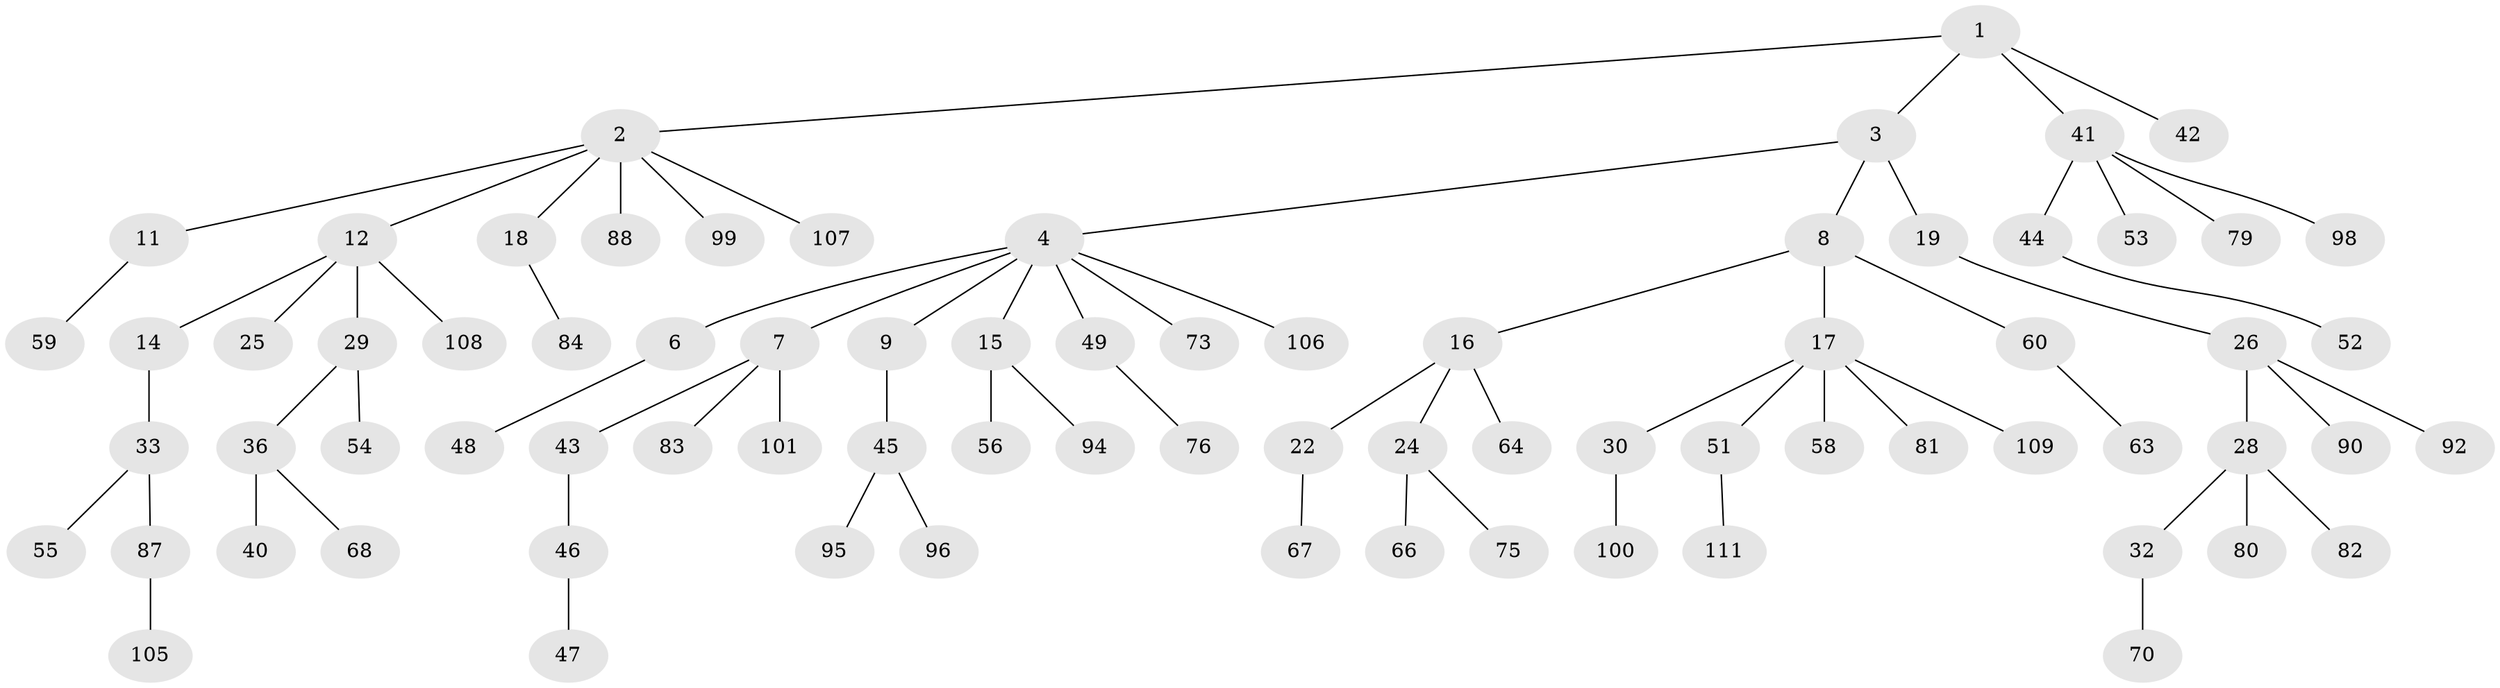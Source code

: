// Generated by graph-tools (version 1.1) at 2025/24/03/03/25 07:24:05]
// undirected, 77 vertices, 76 edges
graph export_dot {
graph [start="1"]
  node [color=gray90,style=filled];
  1 [super="+21"];
  2 [super="+5"];
  3 [super="+35"];
  4 [super="+10"];
  6;
  7 [super="+72"];
  8;
  9 [super="+77"];
  11 [super="+23"];
  12 [super="+13"];
  14;
  15 [super="+20"];
  16;
  17 [super="+27"];
  18;
  19 [super="+74"];
  22 [super="+38"];
  24 [super="+31"];
  25;
  26 [super="+78"];
  28 [super="+34"];
  29 [super="+37"];
  30;
  32 [super="+61"];
  33 [super="+39"];
  36;
  40 [super="+86"];
  41 [super="+65"];
  42;
  43;
  44;
  45 [super="+57"];
  46 [super="+62"];
  47;
  48 [super="+93"];
  49 [super="+50"];
  51 [super="+104"];
  52;
  53;
  54 [super="+102"];
  55 [super="+69"];
  56;
  58;
  59;
  60 [super="+97"];
  63;
  64 [super="+103"];
  66;
  67 [super="+91"];
  68 [super="+85"];
  70 [super="+71"];
  73;
  75;
  76;
  79;
  80;
  81;
  82;
  83;
  84;
  87 [super="+89"];
  88;
  90;
  92;
  94;
  95;
  96;
  98;
  99;
  100;
  101;
  105 [super="+110"];
  106;
  107;
  108;
  109;
  111;
  1 -- 2;
  1 -- 3;
  1 -- 42;
  1 -- 41;
  2 -- 11;
  2 -- 107;
  2 -- 18;
  2 -- 99;
  2 -- 88;
  2 -- 12;
  3 -- 4;
  3 -- 8;
  3 -- 19;
  4 -- 6;
  4 -- 7;
  4 -- 9;
  4 -- 15;
  4 -- 49;
  4 -- 106;
  4 -- 73;
  6 -- 48;
  7 -- 43;
  7 -- 83;
  7 -- 101;
  8 -- 16;
  8 -- 17;
  8 -- 60;
  9 -- 45;
  11 -- 59;
  12 -- 14;
  12 -- 29;
  12 -- 108;
  12 -- 25;
  14 -- 33;
  15 -- 56;
  15 -- 94;
  16 -- 22;
  16 -- 24;
  16 -- 64;
  17 -- 58;
  17 -- 81;
  17 -- 51;
  17 -- 109;
  17 -- 30;
  18 -- 84;
  19 -- 26;
  22 -- 67;
  24 -- 66;
  24 -- 75;
  26 -- 28;
  26 -- 92;
  26 -- 90;
  28 -- 32;
  28 -- 80;
  28 -- 82;
  29 -- 36;
  29 -- 54;
  30 -- 100;
  32 -- 70;
  33 -- 55;
  33 -- 87;
  36 -- 40;
  36 -- 68;
  41 -- 44;
  41 -- 53;
  41 -- 79;
  41 -- 98;
  43 -- 46;
  44 -- 52;
  45 -- 96;
  45 -- 95;
  46 -- 47;
  49 -- 76;
  51 -- 111;
  60 -- 63;
  87 -- 105;
}
